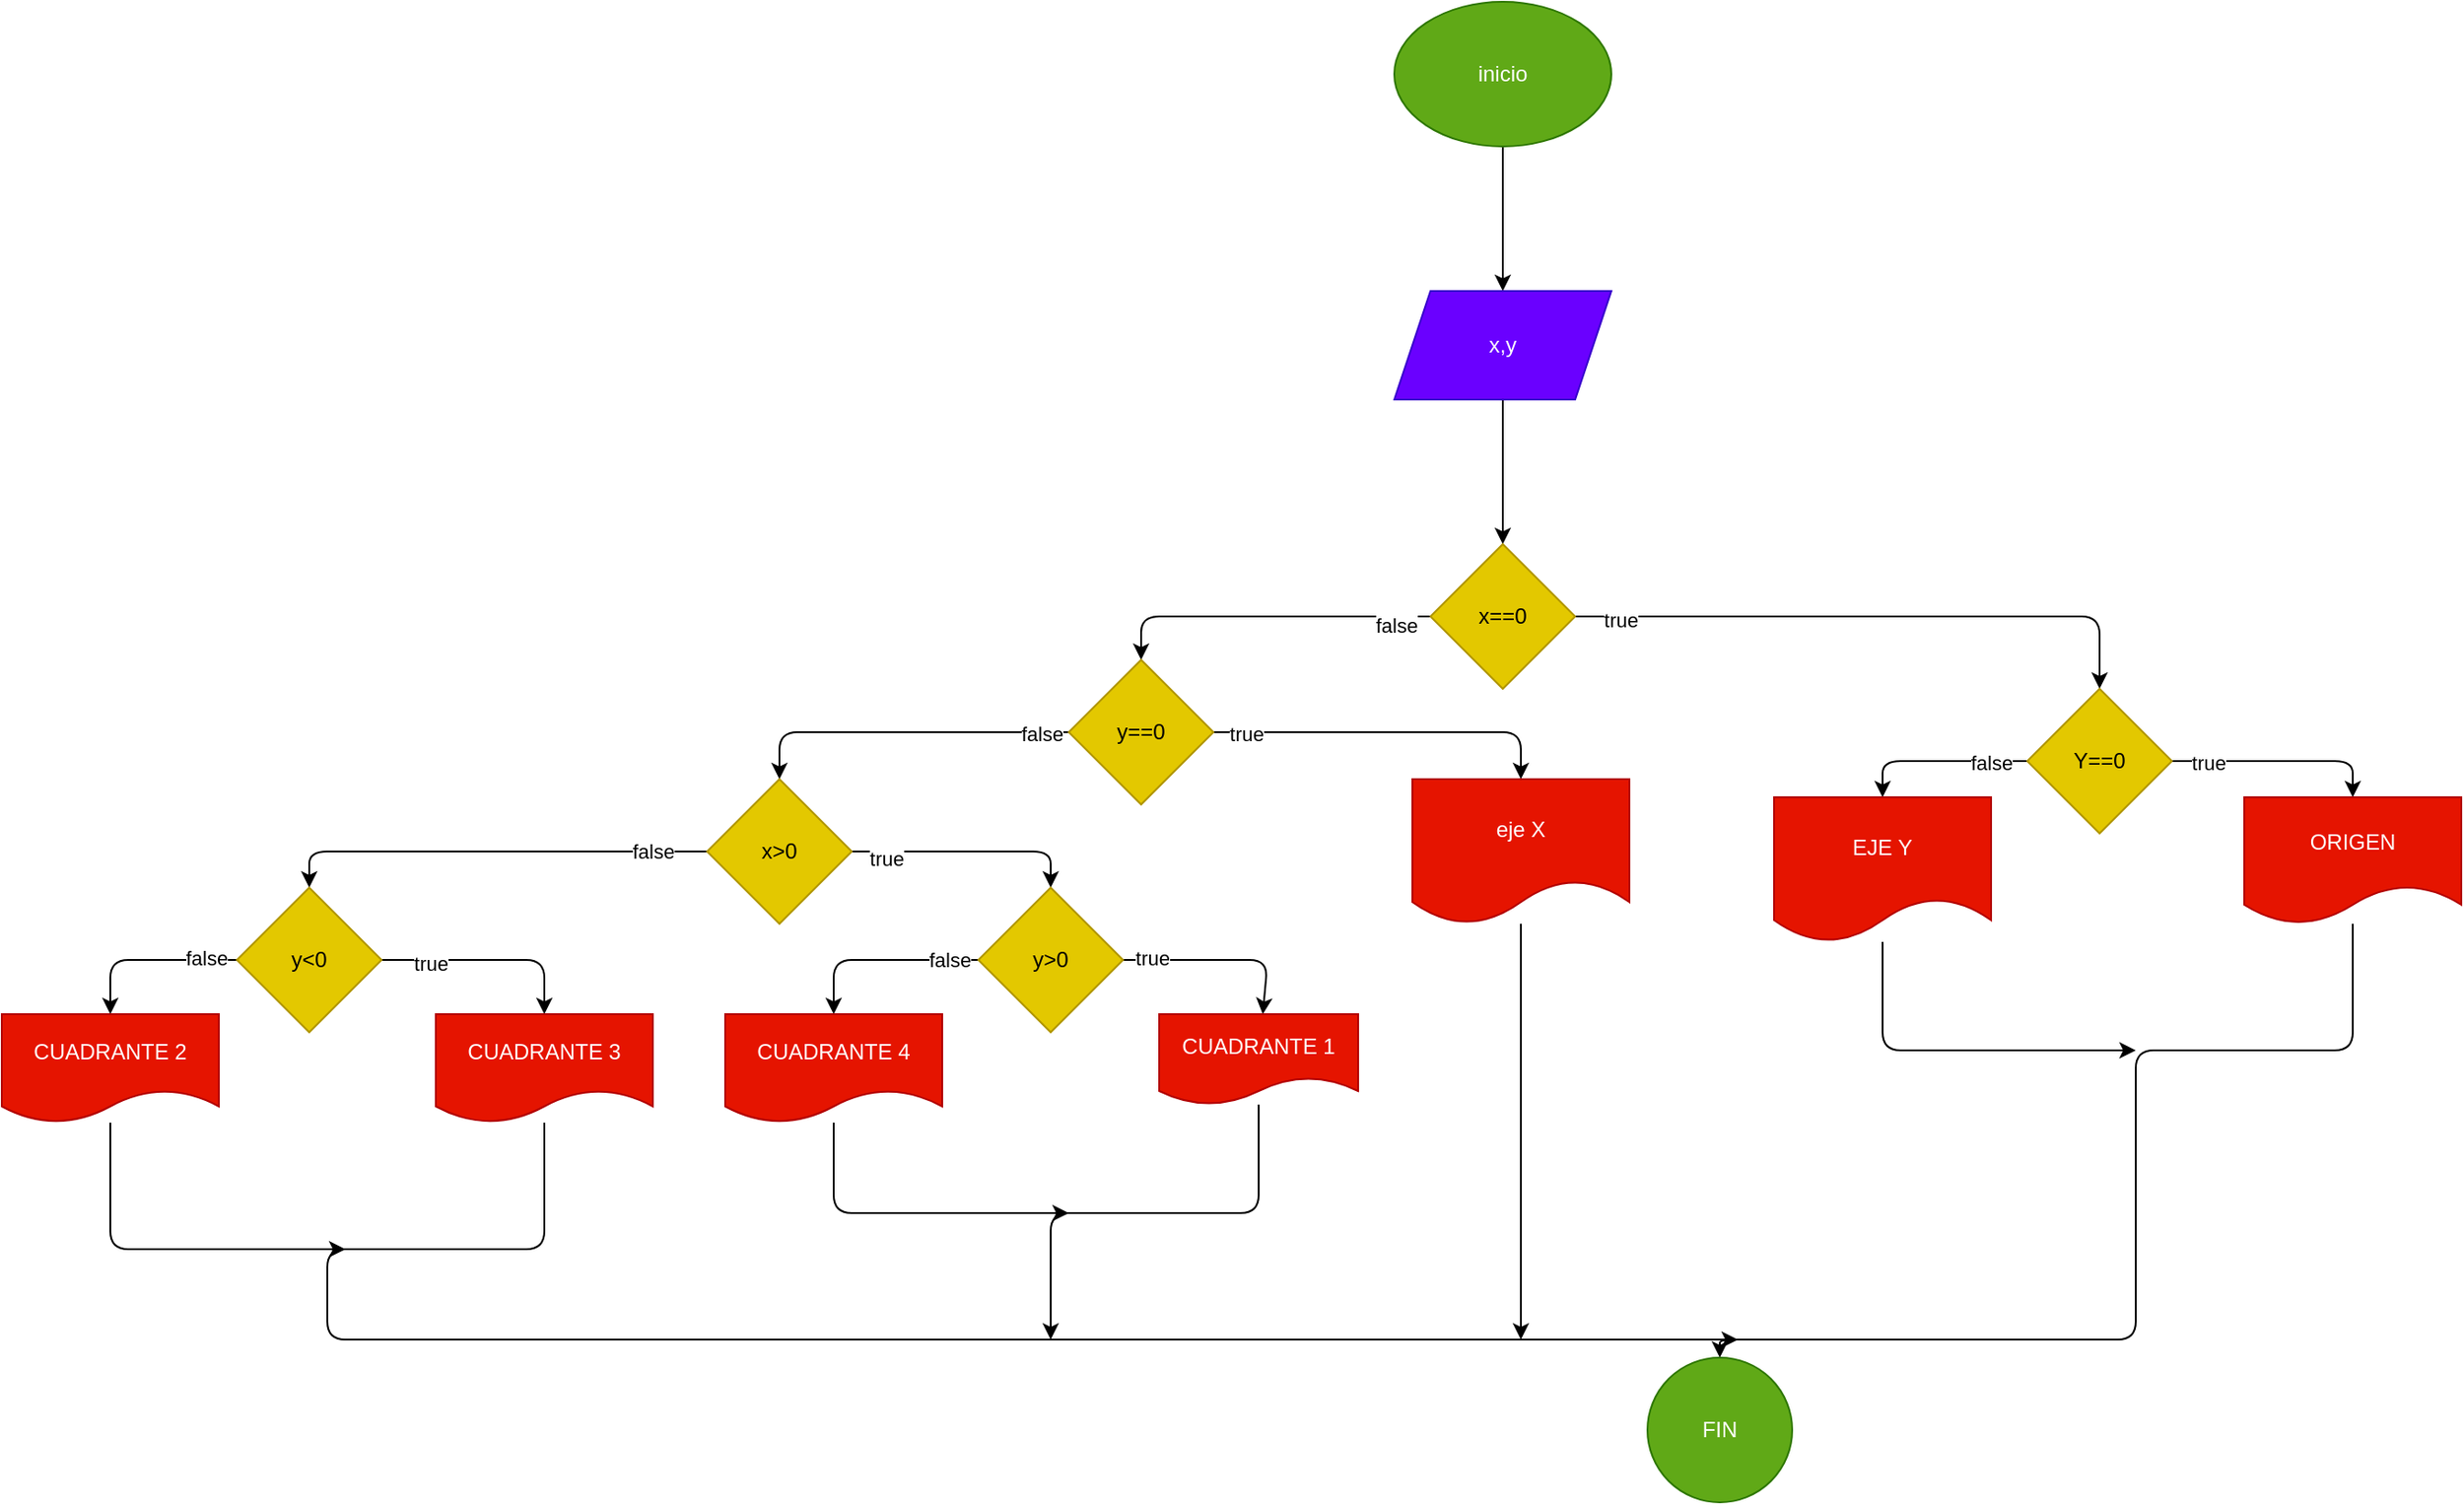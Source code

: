 <mxfile>
    <diagram id="SPDL1GdSE8JDyZosLvRx" name="Página-1">
        <mxGraphModel dx="1831" dy="409" grid="1" gridSize="10" guides="1" tooltips="1" connect="1" arrows="1" fold="1" page="1" pageScale="1" pageWidth="1169" pageHeight="827" math="0" shadow="0">
            <root>
                <mxCell id="0"/>
                <mxCell id="1" parent="0"/>
                <mxCell id="4" value="" style="edgeStyle=none;html=1;" edge="1" parent="1" source="2" target="3">
                    <mxGeometry relative="1" as="geometry"/>
                </mxCell>
                <mxCell id="2" value="inicio" style="ellipse;whiteSpace=wrap;html=1;fillColor=#60a917;fontColor=#ffffff;strokeColor=#2D7600;" vertex="1" parent="1">
                    <mxGeometry x="310" y="10" width="120" height="80" as="geometry"/>
                </mxCell>
                <mxCell id="6" value="" style="edgeStyle=none;html=1;" edge="1" parent="1" source="3" target="5">
                    <mxGeometry relative="1" as="geometry"/>
                </mxCell>
                <mxCell id="3" value="x,y" style="shape=parallelogram;perimeter=parallelogramPerimeter;whiteSpace=wrap;html=1;fixedSize=1;fillColor=#6a00ff;fontColor=#ffffff;strokeColor=#3700CC;" vertex="1" parent="1">
                    <mxGeometry x="310" y="170" width="120" height="60" as="geometry"/>
                </mxCell>
                <mxCell id="11" style="edgeStyle=none;html=1;exitX=1;exitY=0.5;exitDx=0;exitDy=0;" edge="1" parent="1" source="5" target="e4_3YInlDsB7fPGKq_Fm-47">
                    <mxGeometry relative="1" as="geometry">
                        <mxPoint x="700" y="430" as="targetPoint"/>
                        <Array as="points">
                            <mxPoint x="580" y="350"/>
                            <mxPoint x="700" y="350"/>
                        </Array>
                    </mxGeometry>
                </mxCell>
                <mxCell id="12" value="true" style="edgeLabel;html=1;align=center;verticalAlign=middle;resizable=0;points=[];" vertex="1" connectable="0" parent="11">
                    <mxGeometry x="-0.852" y="-2" relative="1" as="geometry">
                        <mxPoint as="offset"/>
                    </mxGeometry>
                </mxCell>
                <mxCell id="14" style="edgeStyle=none;html=1;exitX=0;exitY=0.5;exitDx=0;exitDy=0;" edge="1" parent="1" source="5" target="18">
                    <mxGeometry relative="1" as="geometry">
                        <mxPoint x="170" y="400" as="targetPoint"/>
                        <Array as="points">
                            <mxPoint x="170" y="350"/>
                        </Array>
                    </mxGeometry>
                </mxCell>
                <mxCell id="15" value="false" style="edgeLabel;html=1;align=center;verticalAlign=middle;resizable=0;points=[];" vertex="1" connectable="0" parent="14">
                    <mxGeometry x="-0.79" y="5" relative="1" as="geometry">
                        <mxPoint as="offset"/>
                    </mxGeometry>
                </mxCell>
                <mxCell id="5" value="x==0" style="rhombus;whiteSpace=wrap;html=1;fillColor=#e3c800;fontColor=#000000;strokeColor=#B09500;" vertex="1" parent="1">
                    <mxGeometry x="330" y="310" width="80" height="80" as="geometry"/>
                </mxCell>
                <mxCell id="e4_3YInlDsB7fPGKq_Fm-20" style="edgeStyle=none;html=1;exitX=0;exitY=0.5;exitDx=0;exitDy=0;" edge="1" parent="1" source="18" target="e4_3YInlDsB7fPGKq_Fm-25">
                    <mxGeometry relative="1" as="geometry">
                        <mxPoint x="-30" y="480" as="targetPoint"/>
                        <Array as="points">
                            <mxPoint x="-30" y="414"/>
                        </Array>
                    </mxGeometry>
                </mxCell>
                <mxCell id="e4_3YInlDsB7fPGKq_Fm-21" value="false" style="edgeLabel;html=1;align=center;verticalAlign=middle;resizable=0;points=[];" vertex="1" connectable="0" parent="e4_3YInlDsB7fPGKq_Fm-20">
                    <mxGeometry x="-0.832" y="1" relative="1" as="geometry">
                        <mxPoint as="offset"/>
                    </mxGeometry>
                </mxCell>
                <mxCell id="e4_3YInlDsB7fPGKq_Fm-22" style="edgeStyle=none;html=1;exitX=1;exitY=0.5;exitDx=0;exitDy=0;" edge="1" parent="1" source="18" target="e4_3YInlDsB7fPGKq_Fm-24">
                    <mxGeometry relative="1" as="geometry">
                        <mxPoint x="380" y="480" as="targetPoint"/>
                        <Array as="points">
                            <mxPoint x="380" y="414"/>
                        </Array>
                    </mxGeometry>
                </mxCell>
                <mxCell id="e4_3YInlDsB7fPGKq_Fm-23" value="true" style="edgeLabel;html=1;align=center;verticalAlign=middle;resizable=0;points=[];" vertex="1" connectable="0" parent="e4_3YInlDsB7fPGKq_Fm-22">
                    <mxGeometry x="-0.814" y="-1" relative="1" as="geometry">
                        <mxPoint as="offset"/>
                    </mxGeometry>
                </mxCell>
                <mxCell id="18" value="y==0" style="rhombus;whiteSpace=wrap;html=1;fillColor=#e3c800;fontColor=#000000;strokeColor=#B09500;" vertex="1" parent="1">
                    <mxGeometry x="130" y="374" width="80" height="80" as="geometry"/>
                </mxCell>
                <mxCell id="e4_3YInlDsB7fPGKq_Fm-46" style="edgeStyle=none;html=1;" edge="1" parent="1" source="e4_3YInlDsB7fPGKq_Fm-24">
                    <mxGeometry relative="1" as="geometry">
                        <mxPoint x="380" y="750" as="targetPoint"/>
                    </mxGeometry>
                </mxCell>
                <mxCell id="e4_3YInlDsB7fPGKq_Fm-24" value="eje X" style="shape=document;whiteSpace=wrap;html=1;boundedLbl=1;fillColor=#e51400;fontColor=#ffffff;strokeColor=#B20000;" vertex="1" parent="1">
                    <mxGeometry x="320" y="440" width="120" height="80" as="geometry"/>
                </mxCell>
                <mxCell id="e4_3YInlDsB7fPGKq_Fm-26" style="edgeStyle=none;html=1;exitX=1;exitY=0.5;exitDx=0;exitDy=0;" edge="1" parent="1" source="e4_3YInlDsB7fPGKq_Fm-25" target="e4_3YInlDsB7fPGKq_Fm-28">
                    <mxGeometry relative="1" as="geometry">
                        <mxPoint x="120" y="520" as="targetPoint"/>
                        <Array as="points">
                            <mxPoint x="120" y="480"/>
                        </Array>
                    </mxGeometry>
                </mxCell>
                <mxCell id="e4_3YInlDsB7fPGKq_Fm-30" value="true" style="edgeLabel;html=1;align=center;verticalAlign=middle;resizable=0;points=[];" vertex="1" connectable="0" parent="e4_3YInlDsB7fPGKq_Fm-26">
                    <mxGeometry x="-0.708" y="-4" relative="1" as="geometry">
                        <mxPoint as="offset"/>
                    </mxGeometry>
                </mxCell>
                <mxCell id="e4_3YInlDsB7fPGKq_Fm-27" style="edgeStyle=none;html=1;exitX=0;exitY=0.5;exitDx=0;exitDy=0;" edge="1" parent="1" source="e4_3YInlDsB7fPGKq_Fm-25" target="e4_3YInlDsB7fPGKq_Fm-29">
                    <mxGeometry relative="1" as="geometry">
                        <mxPoint x="-290" y="520" as="targetPoint"/>
                        <Array as="points">
                            <mxPoint x="-160" y="480"/>
                            <mxPoint x="-290" y="480"/>
                        </Array>
                    </mxGeometry>
                </mxCell>
                <mxCell id="e4_3YInlDsB7fPGKq_Fm-31" value="false" style="edgeLabel;html=1;align=center;verticalAlign=middle;resizable=0;points=[];" vertex="1" connectable="0" parent="e4_3YInlDsB7fPGKq_Fm-27">
                    <mxGeometry x="-0.883" y="1" relative="1" as="geometry">
                        <mxPoint x="-16" y="-1" as="offset"/>
                    </mxGeometry>
                </mxCell>
                <mxCell id="e4_3YInlDsB7fPGKq_Fm-25" value="x&amp;gt;0" style="rhombus;whiteSpace=wrap;html=1;fillColor=#e3c800;fontColor=#000000;strokeColor=#B09500;" vertex="1" parent="1">
                    <mxGeometry x="-70" y="440" width="80" height="80" as="geometry"/>
                </mxCell>
                <mxCell id="e4_3YInlDsB7fPGKq_Fm-38" style="edgeStyle=none;html=1;" edge="1" parent="1" source="e4_3YInlDsB7fPGKq_Fm-28" target="e4_3YInlDsB7fPGKq_Fm-41">
                    <mxGeometry relative="1" as="geometry">
                        <mxPoint x="240" y="580" as="targetPoint"/>
                        <Array as="points">
                            <mxPoint x="240" y="540"/>
                        </Array>
                    </mxGeometry>
                </mxCell>
                <mxCell id="e4_3YInlDsB7fPGKq_Fm-48" value="true" style="edgeLabel;html=1;align=center;verticalAlign=middle;resizable=0;points=[];" vertex="1" connectable="0" parent="e4_3YInlDsB7fPGKq_Fm-38">
                    <mxGeometry x="-0.709" y="1" relative="1" as="geometry">
                        <mxPoint as="offset"/>
                    </mxGeometry>
                </mxCell>
                <mxCell id="e4_3YInlDsB7fPGKq_Fm-39" style="edgeStyle=none;html=1;exitX=0;exitY=0.5;exitDx=0;exitDy=0;" edge="1" parent="1" source="e4_3YInlDsB7fPGKq_Fm-28" target="e4_3YInlDsB7fPGKq_Fm-40">
                    <mxGeometry relative="1" as="geometry">
                        <mxPoint y="590" as="targetPoint"/>
                        <Array as="points">
                            <mxPoint y="540"/>
                        </Array>
                    </mxGeometry>
                </mxCell>
                <mxCell id="e4_3YInlDsB7fPGKq_Fm-49" value="false" style="edgeLabel;html=1;align=center;verticalAlign=middle;resizable=0;points=[];" vertex="1" connectable="0" parent="e4_3YInlDsB7fPGKq_Fm-39">
                    <mxGeometry x="-0.709" relative="1" as="geometry">
                        <mxPoint as="offset"/>
                    </mxGeometry>
                </mxCell>
                <mxCell id="e4_3YInlDsB7fPGKq_Fm-28" value="y&amp;gt;0" style="rhombus;whiteSpace=wrap;html=1;fillColor=#e3c800;fontColor=#000000;strokeColor=#B09500;" vertex="1" parent="1">
                    <mxGeometry x="80" y="500" width="80" height="80" as="geometry"/>
                </mxCell>
                <mxCell id="e4_3YInlDsB7fPGKq_Fm-32" style="edgeStyle=none;html=1;exitX=1;exitY=0.5;exitDx=0;exitDy=0;" edge="1" parent="1" source="e4_3YInlDsB7fPGKq_Fm-29" target="e4_3YInlDsB7fPGKq_Fm-35">
                    <mxGeometry relative="1" as="geometry">
                        <mxPoint x="-160" y="590" as="targetPoint"/>
                        <Array as="points">
                            <mxPoint x="-160" y="540"/>
                        </Array>
                    </mxGeometry>
                </mxCell>
                <mxCell id="e4_3YInlDsB7fPGKq_Fm-36" value="true" style="edgeLabel;html=1;align=center;verticalAlign=middle;resizable=0;points=[];" vertex="1" connectable="0" parent="e4_3YInlDsB7fPGKq_Fm-32">
                    <mxGeometry x="-0.55" y="-2" relative="1" as="geometry">
                        <mxPoint as="offset"/>
                    </mxGeometry>
                </mxCell>
                <mxCell id="e4_3YInlDsB7fPGKq_Fm-33" style="edgeStyle=none;html=1;exitX=0;exitY=0.5;exitDx=0;exitDy=0;" edge="1" parent="1" source="e4_3YInlDsB7fPGKq_Fm-29" target="e4_3YInlDsB7fPGKq_Fm-34">
                    <mxGeometry relative="1" as="geometry">
                        <mxPoint x="-400" y="590" as="targetPoint"/>
                        <Array as="points">
                            <mxPoint x="-400" y="540"/>
                        </Array>
                    </mxGeometry>
                </mxCell>
                <mxCell id="e4_3YInlDsB7fPGKq_Fm-37" value="false" style="edgeLabel;html=1;align=center;verticalAlign=middle;resizable=0;points=[];" vertex="1" connectable="0" parent="e4_3YInlDsB7fPGKq_Fm-33">
                    <mxGeometry x="-0.66" y="-1" relative="1" as="geometry">
                        <mxPoint as="offset"/>
                    </mxGeometry>
                </mxCell>
                <mxCell id="e4_3YInlDsB7fPGKq_Fm-29" value="y&amp;lt;0" style="rhombus;whiteSpace=wrap;html=1;fillColor=#e3c800;fontColor=#000000;strokeColor=#B09500;" vertex="1" parent="1">
                    <mxGeometry x="-330" y="500" width="80" height="80" as="geometry"/>
                </mxCell>
                <mxCell id="e4_3YInlDsB7fPGKq_Fm-42" style="edgeStyle=none;html=1;" edge="1" parent="1" source="e4_3YInlDsB7fPGKq_Fm-34">
                    <mxGeometry relative="1" as="geometry">
                        <mxPoint x="-270" y="700" as="targetPoint"/>
                        <Array as="points">
                            <mxPoint x="-400" y="700"/>
                        </Array>
                    </mxGeometry>
                </mxCell>
                <mxCell id="e4_3YInlDsB7fPGKq_Fm-34" value="CUADRANTE 2" style="shape=document;whiteSpace=wrap;html=1;boundedLbl=1;fillColor=#e51400;fontColor=#ffffff;strokeColor=#B20000;" vertex="1" parent="1">
                    <mxGeometry x="-460" y="570" width="120" height="60" as="geometry"/>
                </mxCell>
                <mxCell id="e4_3YInlDsB7fPGKq_Fm-43" style="edgeStyle=none;html=1;" edge="1" parent="1" source="e4_3YInlDsB7fPGKq_Fm-35">
                    <mxGeometry relative="1" as="geometry">
                        <mxPoint x="500" y="750" as="targetPoint"/>
                        <Array as="points">
                            <mxPoint x="-160" y="700"/>
                            <mxPoint x="-280" y="700"/>
                            <mxPoint x="-280" y="750"/>
                        </Array>
                    </mxGeometry>
                </mxCell>
                <mxCell id="e4_3YInlDsB7fPGKq_Fm-35" value="CUADRANTE 3" style="shape=document;whiteSpace=wrap;html=1;boundedLbl=1;fillColor=#e51400;fontColor=#ffffff;strokeColor=#B20000;" vertex="1" parent="1">
                    <mxGeometry x="-220" y="570" width="120" height="60" as="geometry"/>
                </mxCell>
                <mxCell id="e4_3YInlDsB7fPGKq_Fm-44" style="edgeStyle=none;html=1;" edge="1" parent="1" source="e4_3YInlDsB7fPGKq_Fm-40">
                    <mxGeometry relative="1" as="geometry">
                        <mxPoint x="130" y="680" as="targetPoint"/>
                        <Array as="points">
                            <mxPoint y="680"/>
                        </Array>
                    </mxGeometry>
                </mxCell>
                <mxCell id="e4_3YInlDsB7fPGKq_Fm-40" value="CUADRANTE 4" style="shape=document;whiteSpace=wrap;html=1;boundedLbl=1;fillColor=#e51400;fontColor=#ffffff;strokeColor=#B20000;" vertex="1" parent="1">
                    <mxGeometry x="-60" y="570" width="120" height="60" as="geometry"/>
                </mxCell>
                <mxCell id="e4_3YInlDsB7fPGKq_Fm-45" style="edgeStyle=none;html=1;" edge="1" parent="1" source="e4_3YInlDsB7fPGKq_Fm-41">
                    <mxGeometry relative="1" as="geometry">
                        <mxPoint x="120" y="750" as="targetPoint"/>
                        <Array as="points">
                            <mxPoint x="235" y="680"/>
                            <mxPoint x="120" y="680"/>
                        </Array>
                    </mxGeometry>
                </mxCell>
                <mxCell id="e4_3YInlDsB7fPGKq_Fm-41" value="CUADRANTE 1" style="shape=document;whiteSpace=wrap;html=1;boundedLbl=1;fillColor=#e51400;fontColor=#ffffff;strokeColor=#B20000;" vertex="1" parent="1">
                    <mxGeometry x="180" y="570" width="110" height="50" as="geometry"/>
                </mxCell>
                <mxCell id="e4_3YInlDsB7fPGKq_Fm-50" style="edgeStyle=none;html=1;exitX=0;exitY=0.5;exitDx=0;exitDy=0;" edge="1" parent="1" source="e4_3YInlDsB7fPGKq_Fm-47" target="e4_3YInlDsB7fPGKq_Fm-52">
                    <mxGeometry relative="1" as="geometry">
                        <mxPoint x="580" y="490" as="targetPoint"/>
                        <Array as="points">
                            <mxPoint x="580" y="430"/>
                        </Array>
                    </mxGeometry>
                </mxCell>
                <mxCell id="e4_3YInlDsB7fPGKq_Fm-58" value="false" style="edgeLabel;html=1;align=center;verticalAlign=middle;resizable=0;points=[];" vertex="1" connectable="0" parent="e4_3YInlDsB7fPGKq_Fm-50">
                    <mxGeometry x="-0.6" y="1" relative="1" as="geometry">
                        <mxPoint as="offset"/>
                    </mxGeometry>
                </mxCell>
                <mxCell id="e4_3YInlDsB7fPGKq_Fm-51" style="edgeStyle=none;html=1;exitX=1;exitY=0.5;exitDx=0;exitDy=0;" edge="1" parent="1" source="e4_3YInlDsB7fPGKq_Fm-47" target="e4_3YInlDsB7fPGKq_Fm-53">
                    <mxGeometry relative="1" as="geometry">
                        <mxPoint x="840" y="480" as="targetPoint"/>
                        <Array as="points">
                            <mxPoint x="840" y="430"/>
                        </Array>
                    </mxGeometry>
                </mxCell>
                <mxCell id="e4_3YInlDsB7fPGKq_Fm-57" value="true" style="edgeLabel;html=1;align=center;verticalAlign=middle;resizable=0;points=[];" vertex="1" connectable="0" parent="e4_3YInlDsB7fPGKq_Fm-51">
                    <mxGeometry x="-0.667" y="-1" relative="1" as="geometry">
                        <mxPoint as="offset"/>
                    </mxGeometry>
                </mxCell>
                <mxCell id="e4_3YInlDsB7fPGKq_Fm-47" value="Y==0" style="rhombus;whiteSpace=wrap;html=1;fillColor=#e3c800;fontColor=#000000;strokeColor=#B09500;" vertex="1" parent="1">
                    <mxGeometry x="660" y="390" width="80" height="80" as="geometry"/>
                </mxCell>
                <mxCell id="e4_3YInlDsB7fPGKq_Fm-54" style="edgeStyle=none;html=1;" edge="1" parent="1" source="e4_3YInlDsB7fPGKq_Fm-52">
                    <mxGeometry relative="1" as="geometry">
                        <mxPoint x="720" y="590" as="targetPoint"/>
                        <Array as="points">
                            <mxPoint x="580" y="590"/>
                        </Array>
                    </mxGeometry>
                </mxCell>
                <mxCell id="e4_3YInlDsB7fPGKq_Fm-52" value="EJE Y" style="shape=document;whiteSpace=wrap;html=1;boundedLbl=1;fillColor=#e51400;fontColor=#ffffff;strokeColor=#B20000;" vertex="1" parent="1">
                    <mxGeometry x="520" y="450" width="120" height="80" as="geometry"/>
                </mxCell>
                <mxCell id="e4_3YInlDsB7fPGKq_Fm-55" style="edgeStyle=none;html=1;" edge="1" parent="1" source="e4_3YInlDsB7fPGKq_Fm-53" target="e4_3YInlDsB7fPGKq_Fm-56">
                    <mxGeometry relative="1" as="geometry">
                        <mxPoint x="490" y="800" as="targetPoint"/>
                        <Array as="points">
                            <mxPoint x="840" y="590"/>
                            <mxPoint x="720" y="590"/>
                            <mxPoint x="720" y="750"/>
                            <mxPoint x="490" y="750"/>
                        </Array>
                    </mxGeometry>
                </mxCell>
                <mxCell id="e4_3YInlDsB7fPGKq_Fm-53" value="ORIGEN" style="shape=document;whiteSpace=wrap;html=1;boundedLbl=1;fillColor=#e51400;fontColor=#ffffff;strokeColor=#B20000;" vertex="1" parent="1">
                    <mxGeometry x="780" y="450" width="120" height="70" as="geometry"/>
                </mxCell>
                <mxCell id="e4_3YInlDsB7fPGKq_Fm-56" value="FIN" style="ellipse;whiteSpace=wrap;html=1;aspect=fixed;fillColor=#60a917;fontColor=#ffffff;strokeColor=#2D7600;" vertex="1" parent="1">
                    <mxGeometry x="450" y="760" width="80" height="80" as="geometry"/>
                </mxCell>
            </root>
        </mxGraphModel>
    </diagram>
</mxfile>